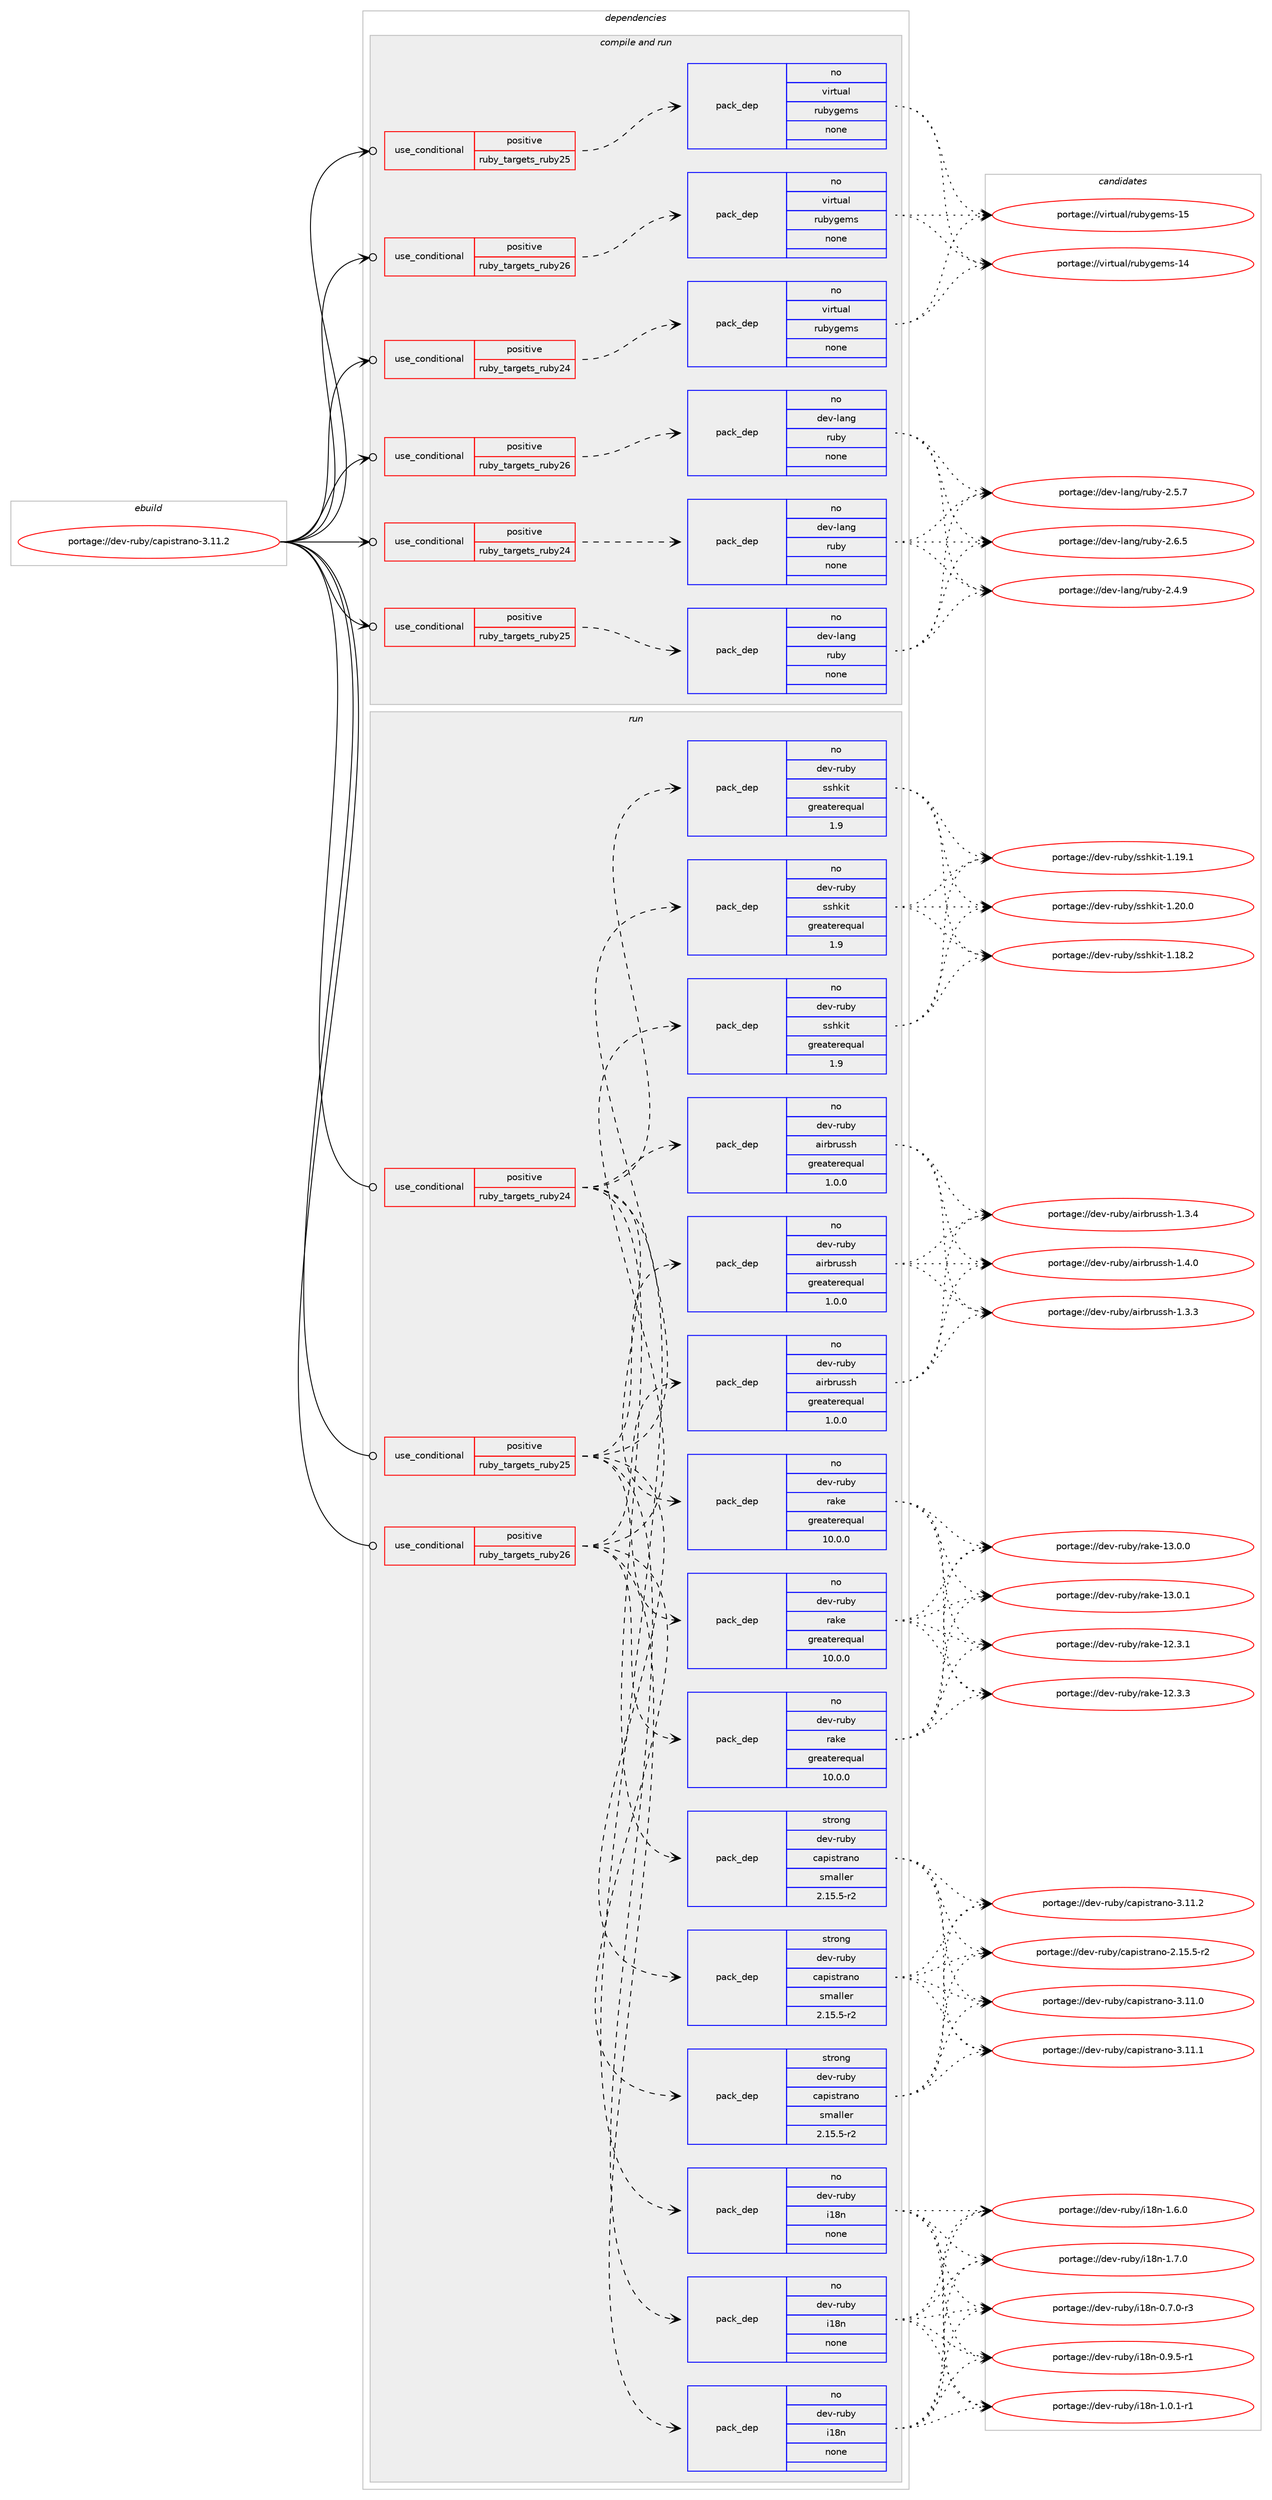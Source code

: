 digraph prolog {

# *************
# Graph options
# *************

newrank=true;
concentrate=true;
compound=true;
graph [rankdir=LR,fontname=Helvetica,fontsize=10,ranksep=1.5];#, ranksep=2.5, nodesep=0.2];
edge  [arrowhead=vee];
node  [fontname=Helvetica,fontsize=10];

# **********
# The ebuild
# **********

subgraph cluster_leftcol {
color=gray;
rank=same;
label=<<i>ebuild</i>>;
id [label="portage://dev-ruby/capistrano-3.11.2", color=red, width=4, href="../dev-ruby/capistrano-3.11.2.svg"];
}

# ****************
# The dependencies
# ****************

subgraph cluster_midcol {
color=gray;
label=<<i>dependencies</i>>;
subgraph cluster_compile {
fillcolor="#eeeeee";
style=filled;
label=<<i>compile</i>>;
}
subgraph cluster_compileandrun {
fillcolor="#eeeeee";
style=filled;
label=<<i>compile and run</i>>;
subgraph cond48968 {
dependency214930 [label=<<TABLE BORDER="0" CELLBORDER="1" CELLSPACING="0" CELLPADDING="4"><TR><TD ROWSPAN="3" CELLPADDING="10">use_conditional</TD></TR><TR><TD>positive</TD></TR><TR><TD>ruby_targets_ruby24</TD></TR></TABLE>>, shape=none, color=red];
subgraph pack162490 {
dependency214931 [label=<<TABLE BORDER="0" CELLBORDER="1" CELLSPACING="0" CELLPADDING="4" WIDTH="220"><TR><TD ROWSPAN="6" CELLPADDING="30">pack_dep</TD></TR><TR><TD WIDTH="110">no</TD></TR><TR><TD>dev-lang</TD></TR><TR><TD>ruby</TD></TR><TR><TD>none</TD></TR><TR><TD></TD></TR></TABLE>>, shape=none, color=blue];
}
dependency214930:e -> dependency214931:w [weight=20,style="dashed",arrowhead="vee"];
}
id:e -> dependency214930:w [weight=20,style="solid",arrowhead="odotvee"];
subgraph cond48969 {
dependency214932 [label=<<TABLE BORDER="0" CELLBORDER="1" CELLSPACING="0" CELLPADDING="4"><TR><TD ROWSPAN="3" CELLPADDING="10">use_conditional</TD></TR><TR><TD>positive</TD></TR><TR><TD>ruby_targets_ruby24</TD></TR></TABLE>>, shape=none, color=red];
subgraph pack162491 {
dependency214933 [label=<<TABLE BORDER="0" CELLBORDER="1" CELLSPACING="0" CELLPADDING="4" WIDTH="220"><TR><TD ROWSPAN="6" CELLPADDING="30">pack_dep</TD></TR><TR><TD WIDTH="110">no</TD></TR><TR><TD>virtual</TD></TR><TR><TD>rubygems</TD></TR><TR><TD>none</TD></TR><TR><TD></TD></TR></TABLE>>, shape=none, color=blue];
}
dependency214932:e -> dependency214933:w [weight=20,style="dashed",arrowhead="vee"];
}
id:e -> dependency214932:w [weight=20,style="solid",arrowhead="odotvee"];
subgraph cond48970 {
dependency214934 [label=<<TABLE BORDER="0" CELLBORDER="1" CELLSPACING="0" CELLPADDING="4"><TR><TD ROWSPAN="3" CELLPADDING="10">use_conditional</TD></TR><TR><TD>positive</TD></TR><TR><TD>ruby_targets_ruby25</TD></TR></TABLE>>, shape=none, color=red];
subgraph pack162492 {
dependency214935 [label=<<TABLE BORDER="0" CELLBORDER="1" CELLSPACING="0" CELLPADDING="4" WIDTH="220"><TR><TD ROWSPAN="6" CELLPADDING="30">pack_dep</TD></TR><TR><TD WIDTH="110">no</TD></TR><TR><TD>dev-lang</TD></TR><TR><TD>ruby</TD></TR><TR><TD>none</TD></TR><TR><TD></TD></TR></TABLE>>, shape=none, color=blue];
}
dependency214934:e -> dependency214935:w [weight=20,style="dashed",arrowhead="vee"];
}
id:e -> dependency214934:w [weight=20,style="solid",arrowhead="odotvee"];
subgraph cond48971 {
dependency214936 [label=<<TABLE BORDER="0" CELLBORDER="1" CELLSPACING="0" CELLPADDING="4"><TR><TD ROWSPAN="3" CELLPADDING="10">use_conditional</TD></TR><TR><TD>positive</TD></TR><TR><TD>ruby_targets_ruby25</TD></TR></TABLE>>, shape=none, color=red];
subgraph pack162493 {
dependency214937 [label=<<TABLE BORDER="0" CELLBORDER="1" CELLSPACING="0" CELLPADDING="4" WIDTH="220"><TR><TD ROWSPAN="6" CELLPADDING="30">pack_dep</TD></TR><TR><TD WIDTH="110">no</TD></TR><TR><TD>virtual</TD></TR><TR><TD>rubygems</TD></TR><TR><TD>none</TD></TR><TR><TD></TD></TR></TABLE>>, shape=none, color=blue];
}
dependency214936:e -> dependency214937:w [weight=20,style="dashed",arrowhead="vee"];
}
id:e -> dependency214936:w [weight=20,style="solid",arrowhead="odotvee"];
subgraph cond48972 {
dependency214938 [label=<<TABLE BORDER="0" CELLBORDER="1" CELLSPACING="0" CELLPADDING="4"><TR><TD ROWSPAN="3" CELLPADDING="10">use_conditional</TD></TR><TR><TD>positive</TD></TR><TR><TD>ruby_targets_ruby26</TD></TR></TABLE>>, shape=none, color=red];
subgraph pack162494 {
dependency214939 [label=<<TABLE BORDER="0" CELLBORDER="1" CELLSPACING="0" CELLPADDING="4" WIDTH="220"><TR><TD ROWSPAN="6" CELLPADDING="30">pack_dep</TD></TR><TR><TD WIDTH="110">no</TD></TR><TR><TD>dev-lang</TD></TR><TR><TD>ruby</TD></TR><TR><TD>none</TD></TR><TR><TD></TD></TR></TABLE>>, shape=none, color=blue];
}
dependency214938:e -> dependency214939:w [weight=20,style="dashed",arrowhead="vee"];
}
id:e -> dependency214938:w [weight=20,style="solid",arrowhead="odotvee"];
subgraph cond48973 {
dependency214940 [label=<<TABLE BORDER="0" CELLBORDER="1" CELLSPACING="0" CELLPADDING="4"><TR><TD ROWSPAN="3" CELLPADDING="10">use_conditional</TD></TR><TR><TD>positive</TD></TR><TR><TD>ruby_targets_ruby26</TD></TR></TABLE>>, shape=none, color=red];
subgraph pack162495 {
dependency214941 [label=<<TABLE BORDER="0" CELLBORDER="1" CELLSPACING="0" CELLPADDING="4" WIDTH="220"><TR><TD ROWSPAN="6" CELLPADDING="30">pack_dep</TD></TR><TR><TD WIDTH="110">no</TD></TR><TR><TD>virtual</TD></TR><TR><TD>rubygems</TD></TR><TR><TD>none</TD></TR><TR><TD></TD></TR></TABLE>>, shape=none, color=blue];
}
dependency214940:e -> dependency214941:w [weight=20,style="dashed",arrowhead="vee"];
}
id:e -> dependency214940:w [weight=20,style="solid",arrowhead="odotvee"];
}
subgraph cluster_run {
fillcolor="#eeeeee";
style=filled;
label=<<i>run</i>>;
subgraph cond48974 {
dependency214942 [label=<<TABLE BORDER="0" CELLBORDER="1" CELLSPACING="0" CELLPADDING="4"><TR><TD ROWSPAN="3" CELLPADDING="10">use_conditional</TD></TR><TR><TD>positive</TD></TR><TR><TD>ruby_targets_ruby24</TD></TR></TABLE>>, shape=none, color=red];
subgraph pack162496 {
dependency214943 [label=<<TABLE BORDER="0" CELLBORDER="1" CELLSPACING="0" CELLPADDING="4" WIDTH="220"><TR><TD ROWSPAN="6" CELLPADDING="30">pack_dep</TD></TR><TR><TD WIDTH="110">no</TD></TR><TR><TD>dev-ruby</TD></TR><TR><TD>airbrussh</TD></TR><TR><TD>greaterequal</TD></TR><TR><TD>1.0.0</TD></TR></TABLE>>, shape=none, color=blue];
}
dependency214942:e -> dependency214943:w [weight=20,style="dashed",arrowhead="vee"];
subgraph pack162497 {
dependency214944 [label=<<TABLE BORDER="0" CELLBORDER="1" CELLSPACING="0" CELLPADDING="4" WIDTH="220"><TR><TD ROWSPAN="6" CELLPADDING="30">pack_dep</TD></TR><TR><TD WIDTH="110">no</TD></TR><TR><TD>dev-ruby</TD></TR><TR><TD>sshkit</TD></TR><TR><TD>greaterequal</TD></TR><TR><TD>1.9</TD></TR></TABLE>>, shape=none, color=blue];
}
dependency214942:e -> dependency214944:w [weight=20,style="dashed",arrowhead="vee"];
subgraph pack162498 {
dependency214945 [label=<<TABLE BORDER="0" CELLBORDER="1" CELLSPACING="0" CELLPADDING="4" WIDTH="220"><TR><TD ROWSPAN="6" CELLPADDING="30">pack_dep</TD></TR><TR><TD WIDTH="110">no</TD></TR><TR><TD>dev-ruby</TD></TR><TR><TD>rake</TD></TR><TR><TD>greaterequal</TD></TR><TR><TD>10.0.0</TD></TR></TABLE>>, shape=none, color=blue];
}
dependency214942:e -> dependency214945:w [weight=20,style="dashed",arrowhead="vee"];
subgraph pack162499 {
dependency214946 [label=<<TABLE BORDER="0" CELLBORDER="1" CELLSPACING="0" CELLPADDING="4" WIDTH="220"><TR><TD ROWSPAN="6" CELLPADDING="30">pack_dep</TD></TR><TR><TD WIDTH="110">no</TD></TR><TR><TD>dev-ruby</TD></TR><TR><TD>i18n</TD></TR><TR><TD>none</TD></TR><TR><TD></TD></TR></TABLE>>, shape=none, color=blue];
}
dependency214942:e -> dependency214946:w [weight=20,style="dashed",arrowhead="vee"];
subgraph pack162500 {
dependency214947 [label=<<TABLE BORDER="0" CELLBORDER="1" CELLSPACING="0" CELLPADDING="4" WIDTH="220"><TR><TD ROWSPAN="6" CELLPADDING="30">pack_dep</TD></TR><TR><TD WIDTH="110">strong</TD></TR><TR><TD>dev-ruby</TD></TR><TR><TD>capistrano</TD></TR><TR><TD>smaller</TD></TR><TR><TD>2.15.5-r2</TD></TR></TABLE>>, shape=none, color=blue];
}
dependency214942:e -> dependency214947:w [weight=20,style="dashed",arrowhead="vee"];
}
id:e -> dependency214942:w [weight=20,style="solid",arrowhead="odot"];
subgraph cond48975 {
dependency214948 [label=<<TABLE BORDER="0" CELLBORDER="1" CELLSPACING="0" CELLPADDING="4"><TR><TD ROWSPAN="3" CELLPADDING="10">use_conditional</TD></TR><TR><TD>positive</TD></TR><TR><TD>ruby_targets_ruby25</TD></TR></TABLE>>, shape=none, color=red];
subgraph pack162501 {
dependency214949 [label=<<TABLE BORDER="0" CELLBORDER="1" CELLSPACING="0" CELLPADDING="4" WIDTH="220"><TR><TD ROWSPAN="6" CELLPADDING="30">pack_dep</TD></TR><TR><TD WIDTH="110">no</TD></TR><TR><TD>dev-ruby</TD></TR><TR><TD>airbrussh</TD></TR><TR><TD>greaterequal</TD></TR><TR><TD>1.0.0</TD></TR></TABLE>>, shape=none, color=blue];
}
dependency214948:e -> dependency214949:w [weight=20,style="dashed",arrowhead="vee"];
subgraph pack162502 {
dependency214950 [label=<<TABLE BORDER="0" CELLBORDER="1" CELLSPACING="0" CELLPADDING="4" WIDTH="220"><TR><TD ROWSPAN="6" CELLPADDING="30">pack_dep</TD></TR><TR><TD WIDTH="110">no</TD></TR><TR><TD>dev-ruby</TD></TR><TR><TD>sshkit</TD></TR><TR><TD>greaterequal</TD></TR><TR><TD>1.9</TD></TR></TABLE>>, shape=none, color=blue];
}
dependency214948:e -> dependency214950:w [weight=20,style="dashed",arrowhead="vee"];
subgraph pack162503 {
dependency214951 [label=<<TABLE BORDER="0" CELLBORDER="1" CELLSPACING="0" CELLPADDING="4" WIDTH="220"><TR><TD ROWSPAN="6" CELLPADDING="30">pack_dep</TD></TR><TR><TD WIDTH="110">no</TD></TR><TR><TD>dev-ruby</TD></TR><TR><TD>rake</TD></TR><TR><TD>greaterequal</TD></TR><TR><TD>10.0.0</TD></TR></TABLE>>, shape=none, color=blue];
}
dependency214948:e -> dependency214951:w [weight=20,style="dashed",arrowhead="vee"];
subgraph pack162504 {
dependency214952 [label=<<TABLE BORDER="0" CELLBORDER="1" CELLSPACING="0" CELLPADDING="4" WIDTH="220"><TR><TD ROWSPAN="6" CELLPADDING="30">pack_dep</TD></TR><TR><TD WIDTH="110">no</TD></TR><TR><TD>dev-ruby</TD></TR><TR><TD>i18n</TD></TR><TR><TD>none</TD></TR><TR><TD></TD></TR></TABLE>>, shape=none, color=blue];
}
dependency214948:e -> dependency214952:w [weight=20,style="dashed",arrowhead="vee"];
subgraph pack162505 {
dependency214953 [label=<<TABLE BORDER="0" CELLBORDER="1" CELLSPACING="0" CELLPADDING="4" WIDTH="220"><TR><TD ROWSPAN="6" CELLPADDING="30">pack_dep</TD></TR><TR><TD WIDTH="110">strong</TD></TR><TR><TD>dev-ruby</TD></TR><TR><TD>capistrano</TD></TR><TR><TD>smaller</TD></TR><TR><TD>2.15.5-r2</TD></TR></TABLE>>, shape=none, color=blue];
}
dependency214948:e -> dependency214953:w [weight=20,style="dashed",arrowhead="vee"];
}
id:e -> dependency214948:w [weight=20,style="solid",arrowhead="odot"];
subgraph cond48976 {
dependency214954 [label=<<TABLE BORDER="0" CELLBORDER="1" CELLSPACING="0" CELLPADDING="4"><TR><TD ROWSPAN="3" CELLPADDING="10">use_conditional</TD></TR><TR><TD>positive</TD></TR><TR><TD>ruby_targets_ruby26</TD></TR></TABLE>>, shape=none, color=red];
subgraph pack162506 {
dependency214955 [label=<<TABLE BORDER="0" CELLBORDER="1" CELLSPACING="0" CELLPADDING="4" WIDTH="220"><TR><TD ROWSPAN="6" CELLPADDING="30">pack_dep</TD></TR><TR><TD WIDTH="110">no</TD></TR><TR><TD>dev-ruby</TD></TR><TR><TD>airbrussh</TD></TR><TR><TD>greaterequal</TD></TR><TR><TD>1.0.0</TD></TR></TABLE>>, shape=none, color=blue];
}
dependency214954:e -> dependency214955:w [weight=20,style="dashed",arrowhead="vee"];
subgraph pack162507 {
dependency214956 [label=<<TABLE BORDER="0" CELLBORDER="1" CELLSPACING="0" CELLPADDING="4" WIDTH="220"><TR><TD ROWSPAN="6" CELLPADDING="30">pack_dep</TD></TR><TR><TD WIDTH="110">no</TD></TR><TR><TD>dev-ruby</TD></TR><TR><TD>sshkit</TD></TR><TR><TD>greaterequal</TD></TR><TR><TD>1.9</TD></TR></TABLE>>, shape=none, color=blue];
}
dependency214954:e -> dependency214956:w [weight=20,style="dashed",arrowhead="vee"];
subgraph pack162508 {
dependency214957 [label=<<TABLE BORDER="0" CELLBORDER="1" CELLSPACING="0" CELLPADDING="4" WIDTH="220"><TR><TD ROWSPAN="6" CELLPADDING="30">pack_dep</TD></TR><TR><TD WIDTH="110">no</TD></TR><TR><TD>dev-ruby</TD></TR><TR><TD>rake</TD></TR><TR><TD>greaterequal</TD></TR><TR><TD>10.0.0</TD></TR></TABLE>>, shape=none, color=blue];
}
dependency214954:e -> dependency214957:w [weight=20,style="dashed",arrowhead="vee"];
subgraph pack162509 {
dependency214958 [label=<<TABLE BORDER="0" CELLBORDER="1" CELLSPACING="0" CELLPADDING="4" WIDTH="220"><TR><TD ROWSPAN="6" CELLPADDING="30">pack_dep</TD></TR><TR><TD WIDTH="110">no</TD></TR><TR><TD>dev-ruby</TD></TR><TR><TD>i18n</TD></TR><TR><TD>none</TD></TR><TR><TD></TD></TR></TABLE>>, shape=none, color=blue];
}
dependency214954:e -> dependency214958:w [weight=20,style="dashed",arrowhead="vee"];
subgraph pack162510 {
dependency214959 [label=<<TABLE BORDER="0" CELLBORDER="1" CELLSPACING="0" CELLPADDING="4" WIDTH="220"><TR><TD ROWSPAN="6" CELLPADDING="30">pack_dep</TD></TR><TR><TD WIDTH="110">strong</TD></TR><TR><TD>dev-ruby</TD></TR><TR><TD>capistrano</TD></TR><TR><TD>smaller</TD></TR><TR><TD>2.15.5-r2</TD></TR></TABLE>>, shape=none, color=blue];
}
dependency214954:e -> dependency214959:w [weight=20,style="dashed",arrowhead="vee"];
}
id:e -> dependency214954:w [weight=20,style="solid",arrowhead="odot"];
}
}

# **************
# The candidates
# **************

subgraph cluster_choices {
rank=same;
color=gray;
label=<<i>candidates</i>>;

subgraph choice162490 {
color=black;
nodesep=1;
choiceportage10010111845108971101034711411798121455046524657 [label="portage://dev-lang/ruby-2.4.9", color=red, width=4,href="../dev-lang/ruby-2.4.9.svg"];
choiceportage10010111845108971101034711411798121455046534655 [label="portage://dev-lang/ruby-2.5.7", color=red, width=4,href="../dev-lang/ruby-2.5.7.svg"];
choiceportage10010111845108971101034711411798121455046544653 [label="portage://dev-lang/ruby-2.6.5", color=red, width=4,href="../dev-lang/ruby-2.6.5.svg"];
dependency214931:e -> choiceportage10010111845108971101034711411798121455046524657:w [style=dotted,weight="100"];
dependency214931:e -> choiceportage10010111845108971101034711411798121455046534655:w [style=dotted,weight="100"];
dependency214931:e -> choiceportage10010111845108971101034711411798121455046544653:w [style=dotted,weight="100"];
}
subgraph choice162491 {
color=black;
nodesep=1;
choiceportage118105114116117971084711411798121103101109115454952 [label="portage://virtual/rubygems-14", color=red, width=4,href="../virtual/rubygems-14.svg"];
choiceportage118105114116117971084711411798121103101109115454953 [label="portage://virtual/rubygems-15", color=red, width=4,href="../virtual/rubygems-15.svg"];
dependency214933:e -> choiceportage118105114116117971084711411798121103101109115454952:w [style=dotted,weight="100"];
dependency214933:e -> choiceportage118105114116117971084711411798121103101109115454953:w [style=dotted,weight="100"];
}
subgraph choice162492 {
color=black;
nodesep=1;
choiceportage10010111845108971101034711411798121455046524657 [label="portage://dev-lang/ruby-2.4.9", color=red, width=4,href="../dev-lang/ruby-2.4.9.svg"];
choiceportage10010111845108971101034711411798121455046534655 [label="portage://dev-lang/ruby-2.5.7", color=red, width=4,href="../dev-lang/ruby-2.5.7.svg"];
choiceportage10010111845108971101034711411798121455046544653 [label="portage://dev-lang/ruby-2.6.5", color=red, width=4,href="../dev-lang/ruby-2.6.5.svg"];
dependency214935:e -> choiceportage10010111845108971101034711411798121455046524657:w [style=dotted,weight="100"];
dependency214935:e -> choiceportage10010111845108971101034711411798121455046534655:w [style=dotted,weight="100"];
dependency214935:e -> choiceportage10010111845108971101034711411798121455046544653:w [style=dotted,weight="100"];
}
subgraph choice162493 {
color=black;
nodesep=1;
choiceportage118105114116117971084711411798121103101109115454952 [label="portage://virtual/rubygems-14", color=red, width=4,href="../virtual/rubygems-14.svg"];
choiceportage118105114116117971084711411798121103101109115454953 [label="portage://virtual/rubygems-15", color=red, width=4,href="../virtual/rubygems-15.svg"];
dependency214937:e -> choiceportage118105114116117971084711411798121103101109115454952:w [style=dotted,weight="100"];
dependency214937:e -> choiceportage118105114116117971084711411798121103101109115454953:w [style=dotted,weight="100"];
}
subgraph choice162494 {
color=black;
nodesep=1;
choiceportage10010111845108971101034711411798121455046524657 [label="portage://dev-lang/ruby-2.4.9", color=red, width=4,href="../dev-lang/ruby-2.4.9.svg"];
choiceportage10010111845108971101034711411798121455046534655 [label="portage://dev-lang/ruby-2.5.7", color=red, width=4,href="../dev-lang/ruby-2.5.7.svg"];
choiceportage10010111845108971101034711411798121455046544653 [label="portage://dev-lang/ruby-2.6.5", color=red, width=4,href="../dev-lang/ruby-2.6.5.svg"];
dependency214939:e -> choiceportage10010111845108971101034711411798121455046524657:w [style=dotted,weight="100"];
dependency214939:e -> choiceportage10010111845108971101034711411798121455046534655:w [style=dotted,weight="100"];
dependency214939:e -> choiceportage10010111845108971101034711411798121455046544653:w [style=dotted,weight="100"];
}
subgraph choice162495 {
color=black;
nodesep=1;
choiceportage118105114116117971084711411798121103101109115454952 [label="portage://virtual/rubygems-14", color=red, width=4,href="../virtual/rubygems-14.svg"];
choiceportage118105114116117971084711411798121103101109115454953 [label="portage://virtual/rubygems-15", color=red, width=4,href="../virtual/rubygems-15.svg"];
dependency214941:e -> choiceportage118105114116117971084711411798121103101109115454952:w [style=dotted,weight="100"];
dependency214941:e -> choiceportage118105114116117971084711411798121103101109115454953:w [style=dotted,weight="100"];
}
subgraph choice162496 {
color=black;
nodesep=1;
choiceportage1001011184511411798121479710511498114117115115104454946514651 [label="portage://dev-ruby/airbrussh-1.3.3", color=red, width=4,href="../dev-ruby/airbrussh-1.3.3.svg"];
choiceportage1001011184511411798121479710511498114117115115104454946514652 [label="portage://dev-ruby/airbrussh-1.3.4", color=red, width=4,href="../dev-ruby/airbrussh-1.3.4.svg"];
choiceportage1001011184511411798121479710511498114117115115104454946524648 [label="portage://dev-ruby/airbrussh-1.4.0", color=red, width=4,href="../dev-ruby/airbrussh-1.4.0.svg"];
dependency214943:e -> choiceportage1001011184511411798121479710511498114117115115104454946514651:w [style=dotted,weight="100"];
dependency214943:e -> choiceportage1001011184511411798121479710511498114117115115104454946514652:w [style=dotted,weight="100"];
dependency214943:e -> choiceportage1001011184511411798121479710511498114117115115104454946524648:w [style=dotted,weight="100"];
}
subgraph choice162497 {
color=black;
nodesep=1;
choiceportage10010111845114117981214711511510410710511645494649564650 [label="portage://dev-ruby/sshkit-1.18.2", color=red, width=4,href="../dev-ruby/sshkit-1.18.2.svg"];
choiceportage10010111845114117981214711511510410710511645494649574649 [label="portage://dev-ruby/sshkit-1.19.1", color=red, width=4,href="../dev-ruby/sshkit-1.19.1.svg"];
choiceportage10010111845114117981214711511510410710511645494650484648 [label="portage://dev-ruby/sshkit-1.20.0", color=red, width=4,href="../dev-ruby/sshkit-1.20.0.svg"];
dependency214944:e -> choiceportage10010111845114117981214711511510410710511645494649564650:w [style=dotted,weight="100"];
dependency214944:e -> choiceportage10010111845114117981214711511510410710511645494649574649:w [style=dotted,weight="100"];
dependency214944:e -> choiceportage10010111845114117981214711511510410710511645494650484648:w [style=dotted,weight="100"];
}
subgraph choice162498 {
color=black;
nodesep=1;
choiceportage1001011184511411798121471149710710145495046514649 [label="portage://dev-ruby/rake-12.3.1", color=red, width=4,href="../dev-ruby/rake-12.3.1.svg"];
choiceportage1001011184511411798121471149710710145495046514651 [label="portage://dev-ruby/rake-12.3.3", color=red, width=4,href="../dev-ruby/rake-12.3.3.svg"];
choiceportage1001011184511411798121471149710710145495146484648 [label="portage://dev-ruby/rake-13.0.0", color=red, width=4,href="../dev-ruby/rake-13.0.0.svg"];
choiceportage1001011184511411798121471149710710145495146484649 [label="portage://dev-ruby/rake-13.0.1", color=red, width=4,href="../dev-ruby/rake-13.0.1.svg"];
dependency214945:e -> choiceportage1001011184511411798121471149710710145495046514649:w [style=dotted,weight="100"];
dependency214945:e -> choiceportage1001011184511411798121471149710710145495046514651:w [style=dotted,weight="100"];
dependency214945:e -> choiceportage1001011184511411798121471149710710145495146484648:w [style=dotted,weight="100"];
dependency214945:e -> choiceportage1001011184511411798121471149710710145495146484649:w [style=dotted,weight="100"];
}
subgraph choice162499 {
color=black;
nodesep=1;
choiceportage10010111845114117981214710549561104548465546484511451 [label="portage://dev-ruby/i18n-0.7.0-r3", color=red, width=4,href="../dev-ruby/i18n-0.7.0-r3.svg"];
choiceportage10010111845114117981214710549561104548465746534511449 [label="portage://dev-ruby/i18n-0.9.5-r1", color=red, width=4,href="../dev-ruby/i18n-0.9.5-r1.svg"];
choiceportage10010111845114117981214710549561104549464846494511449 [label="portage://dev-ruby/i18n-1.0.1-r1", color=red, width=4,href="../dev-ruby/i18n-1.0.1-r1.svg"];
choiceportage1001011184511411798121471054956110454946544648 [label="portage://dev-ruby/i18n-1.6.0", color=red, width=4,href="../dev-ruby/i18n-1.6.0.svg"];
choiceportage1001011184511411798121471054956110454946554648 [label="portage://dev-ruby/i18n-1.7.0", color=red, width=4,href="../dev-ruby/i18n-1.7.0.svg"];
dependency214946:e -> choiceportage10010111845114117981214710549561104548465546484511451:w [style=dotted,weight="100"];
dependency214946:e -> choiceportage10010111845114117981214710549561104548465746534511449:w [style=dotted,weight="100"];
dependency214946:e -> choiceportage10010111845114117981214710549561104549464846494511449:w [style=dotted,weight="100"];
dependency214946:e -> choiceportage1001011184511411798121471054956110454946544648:w [style=dotted,weight="100"];
dependency214946:e -> choiceportage1001011184511411798121471054956110454946554648:w [style=dotted,weight="100"];
}
subgraph choice162500 {
color=black;
nodesep=1;
choiceportage100101118451141179812147999711210511511611497110111455046495346534511450 [label="portage://dev-ruby/capistrano-2.15.5-r2", color=red, width=4,href="../dev-ruby/capistrano-2.15.5-r2.svg"];
choiceportage10010111845114117981214799971121051151161149711011145514649494648 [label="portage://dev-ruby/capistrano-3.11.0", color=red, width=4,href="../dev-ruby/capistrano-3.11.0.svg"];
choiceportage10010111845114117981214799971121051151161149711011145514649494649 [label="portage://dev-ruby/capistrano-3.11.1", color=red, width=4,href="../dev-ruby/capistrano-3.11.1.svg"];
choiceportage10010111845114117981214799971121051151161149711011145514649494650 [label="portage://dev-ruby/capistrano-3.11.2", color=red, width=4,href="../dev-ruby/capistrano-3.11.2.svg"];
dependency214947:e -> choiceportage100101118451141179812147999711210511511611497110111455046495346534511450:w [style=dotted,weight="100"];
dependency214947:e -> choiceportage10010111845114117981214799971121051151161149711011145514649494648:w [style=dotted,weight="100"];
dependency214947:e -> choiceportage10010111845114117981214799971121051151161149711011145514649494649:w [style=dotted,weight="100"];
dependency214947:e -> choiceportage10010111845114117981214799971121051151161149711011145514649494650:w [style=dotted,weight="100"];
}
subgraph choice162501 {
color=black;
nodesep=1;
choiceportage1001011184511411798121479710511498114117115115104454946514651 [label="portage://dev-ruby/airbrussh-1.3.3", color=red, width=4,href="../dev-ruby/airbrussh-1.3.3.svg"];
choiceportage1001011184511411798121479710511498114117115115104454946514652 [label="portage://dev-ruby/airbrussh-1.3.4", color=red, width=4,href="../dev-ruby/airbrussh-1.3.4.svg"];
choiceportage1001011184511411798121479710511498114117115115104454946524648 [label="portage://dev-ruby/airbrussh-1.4.0", color=red, width=4,href="../dev-ruby/airbrussh-1.4.0.svg"];
dependency214949:e -> choiceportage1001011184511411798121479710511498114117115115104454946514651:w [style=dotted,weight="100"];
dependency214949:e -> choiceportage1001011184511411798121479710511498114117115115104454946514652:w [style=dotted,weight="100"];
dependency214949:e -> choiceportage1001011184511411798121479710511498114117115115104454946524648:w [style=dotted,weight="100"];
}
subgraph choice162502 {
color=black;
nodesep=1;
choiceportage10010111845114117981214711511510410710511645494649564650 [label="portage://dev-ruby/sshkit-1.18.2", color=red, width=4,href="../dev-ruby/sshkit-1.18.2.svg"];
choiceportage10010111845114117981214711511510410710511645494649574649 [label="portage://dev-ruby/sshkit-1.19.1", color=red, width=4,href="../dev-ruby/sshkit-1.19.1.svg"];
choiceportage10010111845114117981214711511510410710511645494650484648 [label="portage://dev-ruby/sshkit-1.20.0", color=red, width=4,href="../dev-ruby/sshkit-1.20.0.svg"];
dependency214950:e -> choiceportage10010111845114117981214711511510410710511645494649564650:w [style=dotted,weight="100"];
dependency214950:e -> choiceportage10010111845114117981214711511510410710511645494649574649:w [style=dotted,weight="100"];
dependency214950:e -> choiceportage10010111845114117981214711511510410710511645494650484648:w [style=dotted,weight="100"];
}
subgraph choice162503 {
color=black;
nodesep=1;
choiceportage1001011184511411798121471149710710145495046514649 [label="portage://dev-ruby/rake-12.3.1", color=red, width=4,href="../dev-ruby/rake-12.3.1.svg"];
choiceportage1001011184511411798121471149710710145495046514651 [label="portage://dev-ruby/rake-12.3.3", color=red, width=4,href="../dev-ruby/rake-12.3.3.svg"];
choiceportage1001011184511411798121471149710710145495146484648 [label="portage://dev-ruby/rake-13.0.0", color=red, width=4,href="../dev-ruby/rake-13.0.0.svg"];
choiceportage1001011184511411798121471149710710145495146484649 [label="portage://dev-ruby/rake-13.0.1", color=red, width=4,href="../dev-ruby/rake-13.0.1.svg"];
dependency214951:e -> choiceportage1001011184511411798121471149710710145495046514649:w [style=dotted,weight="100"];
dependency214951:e -> choiceportage1001011184511411798121471149710710145495046514651:w [style=dotted,weight="100"];
dependency214951:e -> choiceportage1001011184511411798121471149710710145495146484648:w [style=dotted,weight="100"];
dependency214951:e -> choiceportage1001011184511411798121471149710710145495146484649:w [style=dotted,weight="100"];
}
subgraph choice162504 {
color=black;
nodesep=1;
choiceportage10010111845114117981214710549561104548465546484511451 [label="portage://dev-ruby/i18n-0.7.0-r3", color=red, width=4,href="../dev-ruby/i18n-0.7.0-r3.svg"];
choiceportage10010111845114117981214710549561104548465746534511449 [label="portage://dev-ruby/i18n-0.9.5-r1", color=red, width=4,href="../dev-ruby/i18n-0.9.5-r1.svg"];
choiceportage10010111845114117981214710549561104549464846494511449 [label="portage://dev-ruby/i18n-1.0.1-r1", color=red, width=4,href="../dev-ruby/i18n-1.0.1-r1.svg"];
choiceportage1001011184511411798121471054956110454946544648 [label="portage://dev-ruby/i18n-1.6.0", color=red, width=4,href="../dev-ruby/i18n-1.6.0.svg"];
choiceportage1001011184511411798121471054956110454946554648 [label="portage://dev-ruby/i18n-1.7.0", color=red, width=4,href="../dev-ruby/i18n-1.7.0.svg"];
dependency214952:e -> choiceportage10010111845114117981214710549561104548465546484511451:w [style=dotted,weight="100"];
dependency214952:e -> choiceportage10010111845114117981214710549561104548465746534511449:w [style=dotted,weight="100"];
dependency214952:e -> choiceportage10010111845114117981214710549561104549464846494511449:w [style=dotted,weight="100"];
dependency214952:e -> choiceportage1001011184511411798121471054956110454946544648:w [style=dotted,weight="100"];
dependency214952:e -> choiceportage1001011184511411798121471054956110454946554648:w [style=dotted,weight="100"];
}
subgraph choice162505 {
color=black;
nodesep=1;
choiceportage100101118451141179812147999711210511511611497110111455046495346534511450 [label="portage://dev-ruby/capistrano-2.15.5-r2", color=red, width=4,href="../dev-ruby/capistrano-2.15.5-r2.svg"];
choiceportage10010111845114117981214799971121051151161149711011145514649494648 [label="portage://dev-ruby/capistrano-3.11.0", color=red, width=4,href="../dev-ruby/capistrano-3.11.0.svg"];
choiceportage10010111845114117981214799971121051151161149711011145514649494649 [label="portage://dev-ruby/capistrano-3.11.1", color=red, width=4,href="../dev-ruby/capistrano-3.11.1.svg"];
choiceportage10010111845114117981214799971121051151161149711011145514649494650 [label="portage://dev-ruby/capistrano-3.11.2", color=red, width=4,href="../dev-ruby/capistrano-3.11.2.svg"];
dependency214953:e -> choiceportage100101118451141179812147999711210511511611497110111455046495346534511450:w [style=dotted,weight="100"];
dependency214953:e -> choiceportage10010111845114117981214799971121051151161149711011145514649494648:w [style=dotted,weight="100"];
dependency214953:e -> choiceportage10010111845114117981214799971121051151161149711011145514649494649:w [style=dotted,weight="100"];
dependency214953:e -> choiceportage10010111845114117981214799971121051151161149711011145514649494650:w [style=dotted,weight="100"];
}
subgraph choice162506 {
color=black;
nodesep=1;
choiceportage1001011184511411798121479710511498114117115115104454946514651 [label="portage://dev-ruby/airbrussh-1.3.3", color=red, width=4,href="../dev-ruby/airbrussh-1.3.3.svg"];
choiceportage1001011184511411798121479710511498114117115115104454946514652 [label="portage://dev-ruby/airbrussh-1.3.4", color=red, width=4,href="../dev-ruby/airbrussh-1.3.4.svg"];
choiceportage1001011184511411798121479710511498114117115115104454946524648 [label="portage://dev-ruby/airbrussh-1.4.0", color=red, width=4,href="../dev-ruby/airbrussh-1.4.0.svg"];
dependency214955:e -> choiceportage1001011184511411798121479710511498114117115115104454946514651:w [style=dotted,weight="100"];
dependency214955:e -> choiceportage1001011184511411798121479710511498114117115115104454946514652:w [style=dotted,weight="100"];
dependency214955:e -> choiceportage1001011184511411798121479710511498114117115115104454946524648:w [style=dotted,weight="100"];
}
subgraph choice162507 {
color=black;
nodesep=1;
choiceportage10010111845114117981214711511510410710511645494649564650 [label="portage://dev-ruby/sshkit-1.18.2", color=red, width=4,href="../dev-ruby/sshkit-1.18.2.svg"];
choiceportage10010111845114117981214711511510410710511645494649574649 [label="portage://dev-ruby/sshkit-1.19.1", color=red, width=4,href="../dev-ruby/sshkit-1.19.1.svg"];
choiceportage10010111845114117981214711511510410710511645494650484648 [label="portage://dev-ruby/sshkit-1.20.0", color=red, width=4,href="../dev-ruby/sshkit-1.20.0.svg"];
dependency214956:e -> choiceportage10010111845114117981214711511510410710511645494649564650:w [style=dotted,weight="100"];
dependency214956:e -> choiceportage10010111845114117981214711511510410710511645494649574649:w [style=dotted,weight="100"];
dependency214956:e -> choiceportage10010111845114117981214711511510410710511645494650484648:w [style=dotted,weight="100"];
}
subgraph choice162508 {
color=black;
nodesep=1;
choiceportage1001011184511411798121471149710710145495046514649 [label="portage://dev-ruby/rake-12.3.1", color=red, width=4,href="../dev-ruby/rake-12.3.1.svg"];
choiceportage1001011184511411798121471149710710145495046514651 [label="portage://dev-ruby/rake-12.3.3", color=red, width=4,href="../dev-ruby/rake-12.3.3.svg"];
choiceportage1001011184511411798121471149710710145495146484648 [label="portage://dev-ruby/rake-13.0.0", color=red, width=4,href="../dev-ruby/rake-13.0.0.svg"];
choiceportage1001011184511411798121471149710710145495146484649 [label="portage://dev-ruby/rake-13.0.1", color=red, width=4,href="../dev-ruby/rake-13.0.1.svg"];
dependency214957:e -> choiceportage1001011184511411798121471149710710145495046514649:w [style=dotted,weight="100"];
dependency214957:e -> choiceportage1001011184511411798121471149710710145495046514651:w [style=dotted,weight="100"];
dependency214957:e -> choiceportage1001011184511411798121471149710710145495146484648:w [style=dotted,weight="100"];
dependency214957:e -> choiceportage1001011184511411798121471149710710145495146484649:w [style=dotted,weight="100"];
}
subgraph choice162509 {
color=black;
nodesep=1;
choiceportage10010111845114117981214710549561104548465546484511451 [label="portage://dev-ruby/i18n-0.7.0-r3", color=red, width=4,href="../dev-ruby/i18n-0.7.0-r3.svg"];
choiceportage10010111845114117981214710549561104548465746534511449 [label="portage://dev-ruby/i18n-0.9.5-r1", color=red, width=4,href="../dev-ruby/i18n-0.9.5-r1.svg"];
choiceportage10010111845114117981214710549561104549464846494511449 [label="portage://dev-ruby/i18n-1.0.1-r1", color=red, width=4,href="../dev-ruby/i18n-1.0.1-r1.svg"];
choiceportage1001011184511411798121471054956110454946544648 [label="portage://dev-ruby/i18n-1.6.0", color=red, width=4,href="../dev-ruby/i18n-1.6.0.svg"];
choiceportage1001011184511411798121471054956110454946554648 [label="portage://dev-ruby/i18n-1.7.0", color=red, width=4,href="../dev-ruby/i18n-1.7.0.svg"];
dependency214958:e -> choiceportage10010111845114117981214710549561104548465546484511451:w [style=dotted,weight="100"];
dependency214958:e -> choiceportage10010111845114117981214710549561104548465746534511449:w [style=dotted,weight="100"];
dependency214958:e -> choiceportage10010111845114117981214710549561104549464846494511449:w [style=dotted,weight="100"];
dependency214958:e -> choiceportage1001011184511411798121471054956110454946544648:w [style=dotted,weight="100"];
dependency214958:e -> choiceportage1001011184511411798121471054956110454946554648:w [style=dotted,weight="100"];
}
subgraph choice162510 {
color=black;
nodesep=1;
choiceportage100101118451141179812147999711210511511611497110111455046495346534511450 [label="portage://dev-ruby/capistrano-2.15.5-r2", color=red, width=4,href="../dev-ruby/capistrano-2.15.5-r2.svg"];
choiceportage10010111845114117981214799971121051151161149711011145514649494648 [label="portage://dev-ruby/capistrano-3.11.0", color=red, width=4,href="../dev-ruby/capistrano-3.11.0.svg"];
choiceportage10010111845114117981214799971121051151161149711011145514649494649 [label="portage://dev-ruby/capistrano-3.11.1", color=red, width=4,href="../dev-ruby/capistrano-3.11.1.svg"];
choiceportage10010111845114117981214799971121051151161149711011145514649494650 [label="portage://dev-ruby/capistrano-3.11.2", color=red, width=4,href="../dev-ruby/capistrano-3.11.2.svg"];
dependency214959:e -> choiceportage100101118451141179812147999711210511511611497110111455046495346534511450:w [style=dotted,weight="100"];
dependency214959:e -> choiceportage10010111845114117981214799971121051151161149711011145514649494648:w [style=dotted,weight="100"];
dependency214959:e -> choiceportage10010111845114117981214799971121051151161149711011145514649494649:w [style=dotted,weight="100"];
dependency214959:e -> choiceportage10010111845114117981214799971121051151161149711011145514649494650:w [style=dotted,weight="100"];
}
}

}
